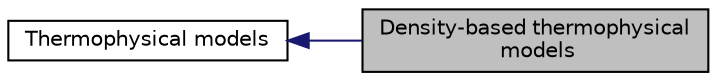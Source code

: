 digraph "Density-based thermophysical models"
{
  bgcolor="transparent";
  edge [fontname="Helvetica",fontsize="10",labelfontname="Helvetica",labelfontsize="10"];
  node [fontname="Helvetica",fontsize="10",shape=record];
  rankdir=LR;
  Node0 [label="Density-based thermophysical\l models",height=0.2,width=0.4,color="black", fillcolor="grey75", style="filled" fontcolor="black"];
  Node1 [label="Thermophysical models",height=0.2,width=0.4,color="black",URL="$group__grpThermophysicalModels.html"];
  Node1->Node0 [shape=plaintext, color="midnightblue", dir="back", style="solid"];
}
